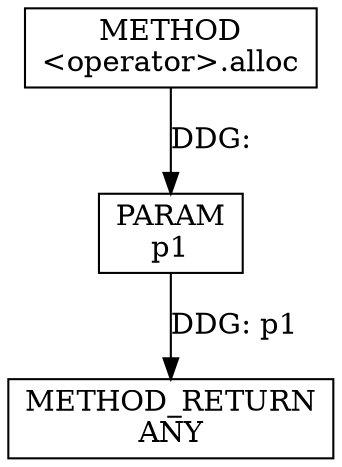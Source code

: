 digraph "&lt;operator&gt;.alloc" {  
node [shape="rect"];  
"111669149718" [label = <METHOD<BR/>&lt;operator&gt;.alloc> ]
"128849018902" [label = <METHOD_RETURN<BR/>ANY> ]
"115964117023" [label = <PARAM<BR/>p1> ]
  "115964117023" -> "128849018902"  [ label = "DDG: p1"] 
  "111669149718" -> "115964117023"  [ label = "DDG: "] 
}
